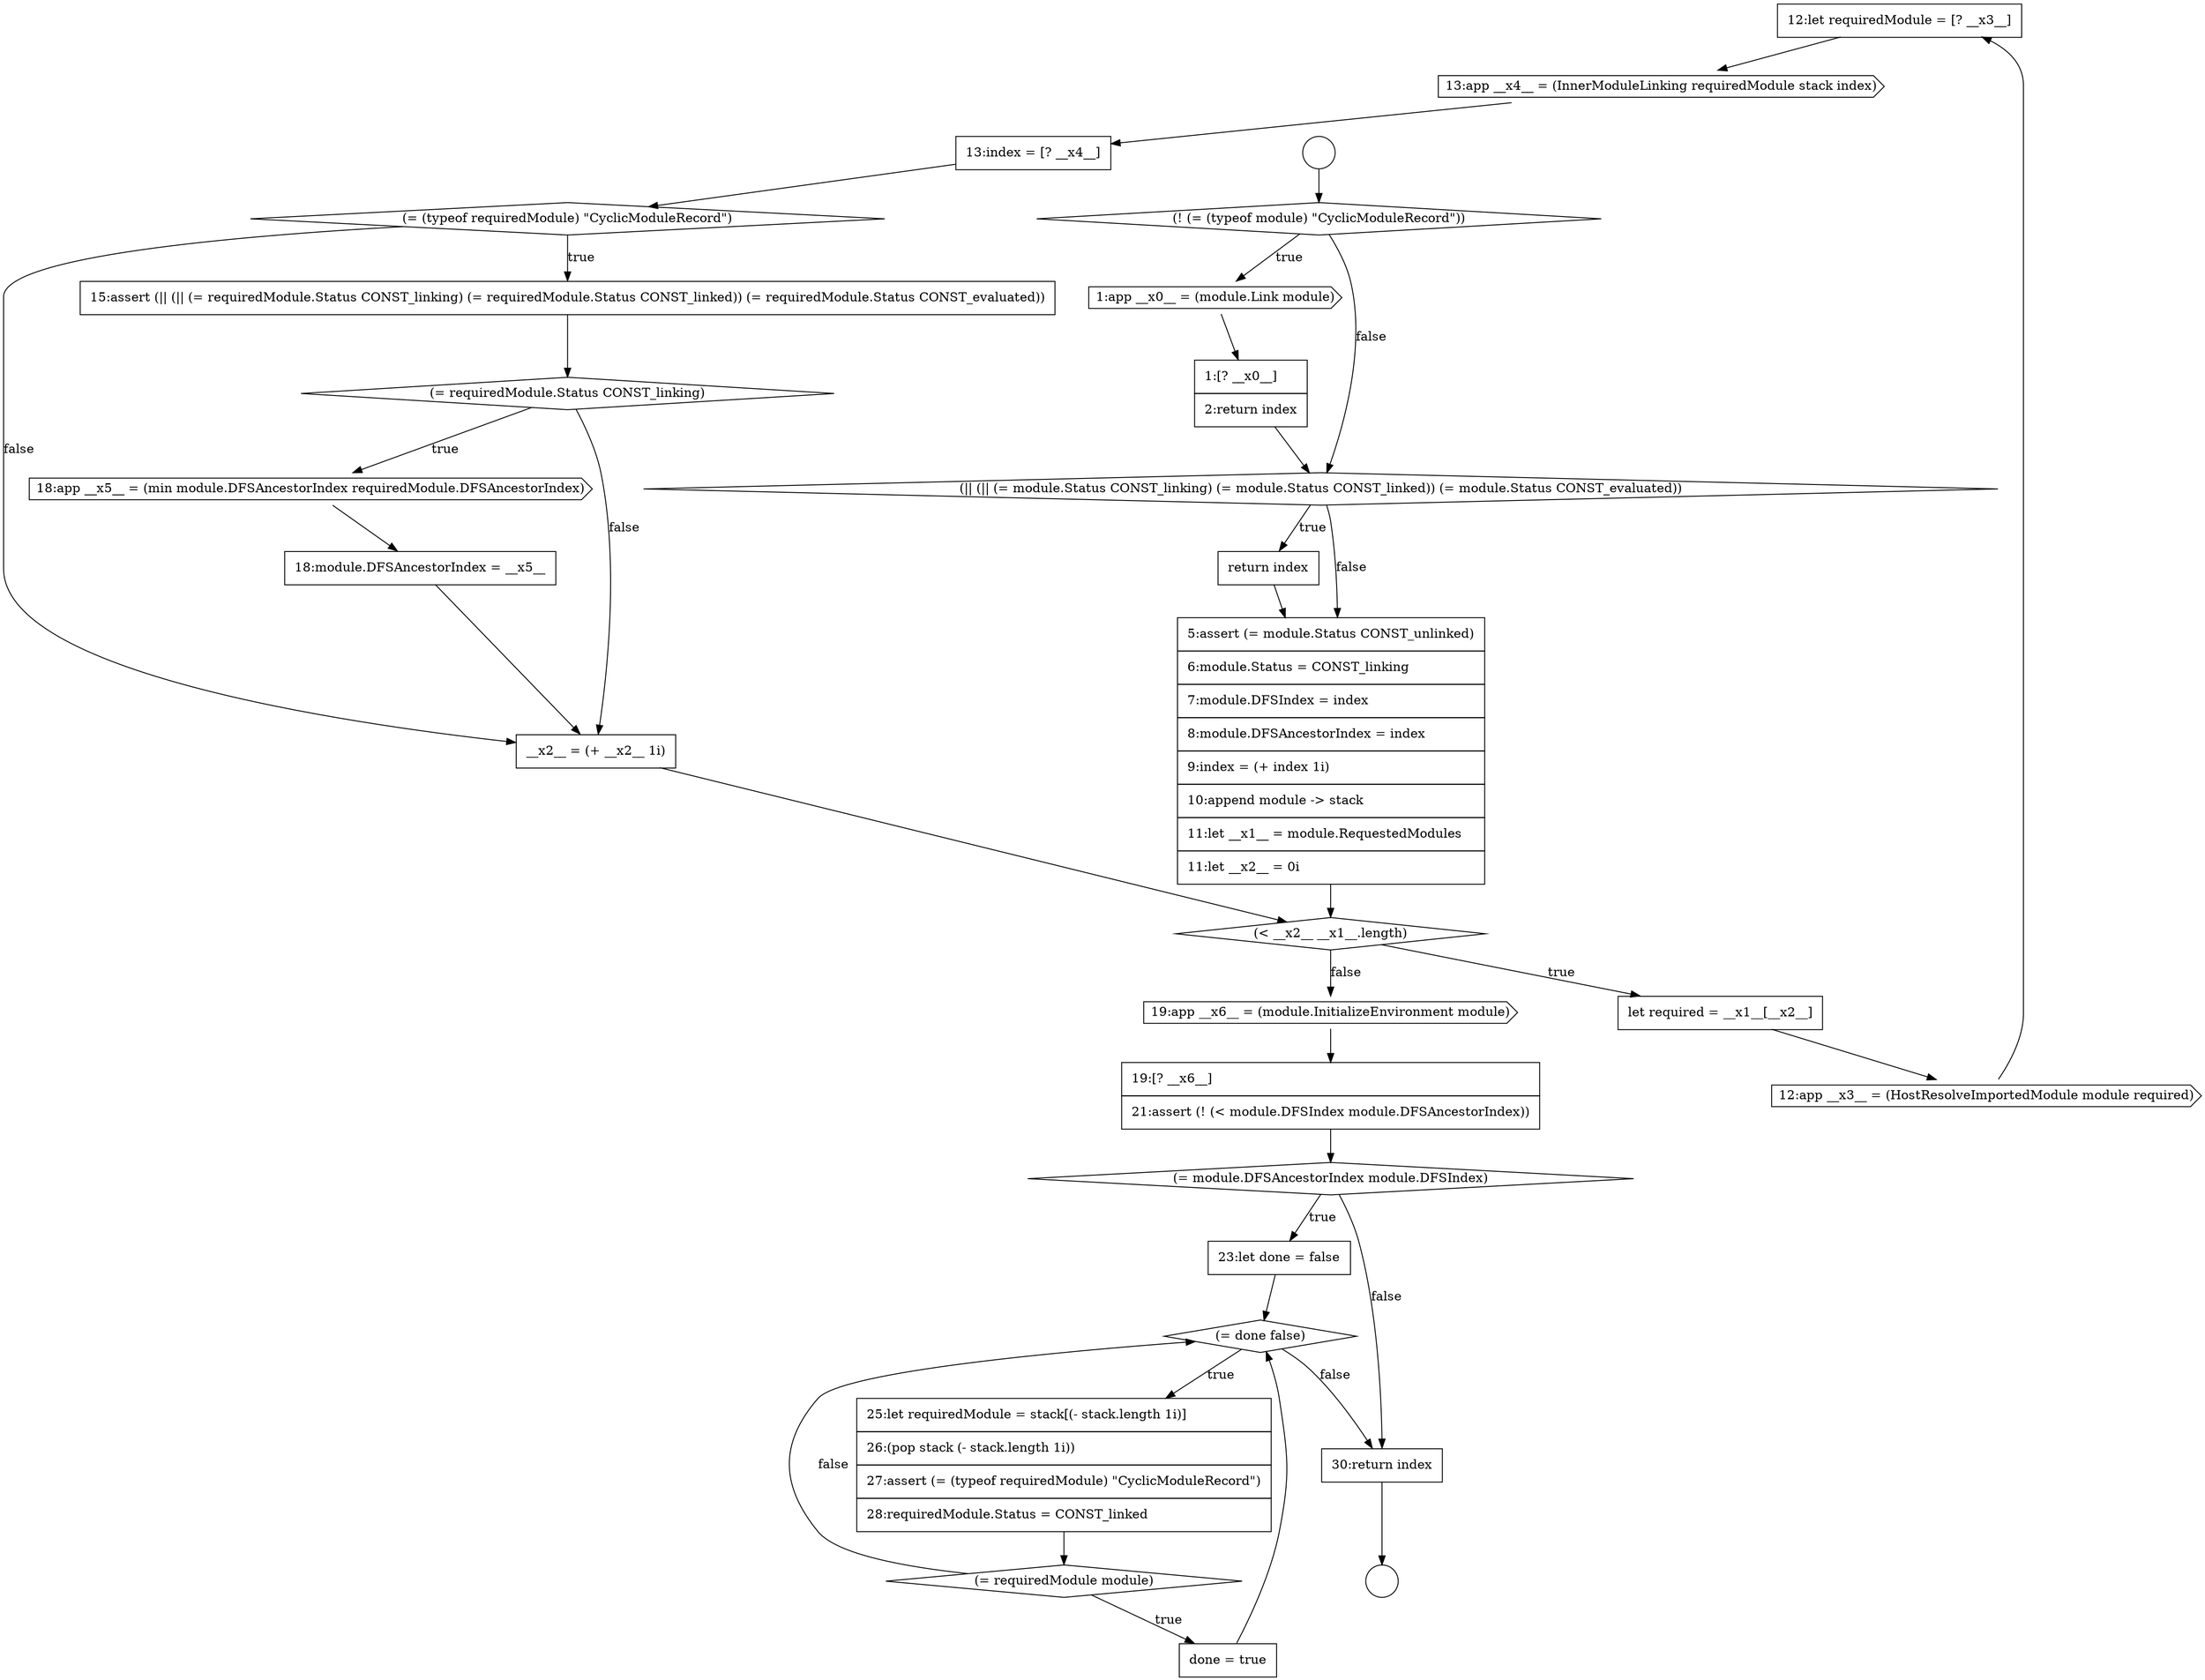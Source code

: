 digraph {
  node11254 [shape=none, margin=0, label=<<font color="black">
    <table border="0" cellborder="1" cellspacing="0" cellpadding="10">
      <tr><td align="left">12:let requiredModule = [? __x3__]</td></tr>
    </table>
  </font>> color="black" fillcolor="white" style=filled]
  node11268 [shape=none, margin=0, label=<<font color="black">
    <table border="0" cellborder="1" cellspacing="0" cellpadding="10">
      <tr><td align="left">25:let requiredModule = stack[(- stack.length 1i)]</td></tr>
      <tr><td align="left">26:(pop stack (- stack.length 1i))</td></tr>
      <tr><td align="left">27:assert (= (typeof requiredModule) &quot;CyclicModuleRecord&quot;)</td></tr>
      <tr><td align="left">28:requiredModule.Status = CONST_linked</td></tr>
    </table>
  </font>> color="black" fillcolor="white" style=filled]
  node11252 [shape=none, margin=0, label=<<font color="black">
    <table border="0" cellborder="1" cellspacing="0" cellpadding="10">
      <tr><td align="left">let required = __x1__[__x2__]</td></tr>
    </table>
  </font>> color="black" fillcolor="white" style=filled]
  node11257 [shape=diamond, label=<<font color="black">(= (typeof requiredModule) &quot;CyclicModuleRecord&quot;)</font>> color="black" fillcolor="white" style=filled]
  node11246 [shape=cds, label=<<font color="black">1:app __x0__ = (module.Link module)</font>> color="black" fillcolor="white" style=filled]
  node11258 [shape=none, margin=0, label=<<font color="black">
    <table border="0" cellborder="1" cellspacing="0" cellpadding="10">
      <tr><td align="left">15:assert (|| (|| (= requiredModule.Status CONST_linking) (= requiredModule.Status CONST_linked)) (= requiredModule.Status CONST_evaluated))</td></tr>
    </table>
  </font>> color="black" fillcolor="white" style=filled]
  node11251 [shape=diamond, label=<<font color="black">(&lt; __x2__ __x1__.length)</font>> color="black" fillcolor="white" style=filled]
  node11256 [shape=none, margin=0, label=<<font color="black">
    <table border="0" cellborder="1" cellspacing="0" cellpadding="10">
      <tr><td align="left">13:index = [? __x4__]</td></tr>
    </table>
  </font>> color="black" fillcolor="white" style=filled]
  node11266 [shape=none, margin=0, label=<<font color="black">
    <table border="0" cellborder="1" cellspacing="0" cellpadding="10">
      <tr><td align="left">23:let done = false</td></tr>
    </table>
  </font>> color="black" fillcolor="white" style=filled]
  node11260 [shape=cds, label=<<font color="black">18:app __x5__ = (min module.DFSAncestorIndex requiredModule.DFSAncestorIndex)</font>> color="black" fillcolor="white" style=filled]
  node11250 [shape=none, margin=0, label=<<font color="black">
    <table border="0" cellborder="1" cellspacing="0" cellpadding="10">
      <tr><td align="left">5:assert (= module.Status CONST_unlinked)</td></tr>
      <tr><td align="left">6:module.Status = CONST_linking</td></tr>
      <tr><td align="left">7:module.DFSIndex = index</td></tr>
      <tr><td align="left">8:module.DFSAncestorIndex = index</td></tr>
      <tr><td align="left">9:index = (+ index 1i)</td></tr>
      <tr><td align="left">10:append module -&gt; stack</td></tr>
      <tr><td align="left">11:let __x1__ = module.RequestedModules</td></tr>
      <tr><td align="left">11:let __x2__ = 0i</td></tr>
    </table>
  </font>> color="black" fillcolor="white" style=filled]
  node11264 [shape=none, margin=0, label=<<font color="black">
    <table border="0" cellborder="1" cellspacing="0" cellpadding="10">
      <tr><td align="left">19:[? __x6__]</td></tr>
      <tr><td align="left">21:assert (! (&lt; module.DFSIndex module.DFSAncestorIndex))</td></tr>
    </table>
  </font>> color="black" fillcolor="white" style=filled]
  node11247 [shape=none, margin=0, label=<<font color="black">
    <table border="0" cellborder="1" cellspacing="0" cellpadding="10">
      <tr><td align="left">1:[? __x0__]</td></tr>
      <tr><td align="left">2:return index</td></tr>
    </table>
  </font>> color="black" fillcolor="white" style=filled]
  node11265 [shape=diamond, label=<<font color="black">(= module.DFSAncestorIndex module.DFSIndex)</font>> color="black" fillcolor="white" style=filled]
  node11270 [shape=none, margin=0, label=<<font color="black">
    <table border="0" cellborder="1" cellspacing="0" cellpadding="10">
      <tr><td align="left">done = true</td></tr>
    </table>
  </font>> color="black" fillcolor="white" style=filled]
  node11253 [shape=cds, label=<<font color="black">12:app __x3__ = (HostResolveImportedModule module required)</font>> color="black" fillcolor="white" style=filled]
  node11255 [shape=cds, label=<<font color="black">13:app __x4__ = (InnerModuleLinking requiredModule stack index)</font>> color="black" fillcolor="white" style=filled]
  node11244 [shape=circle label=" " color="black" fillcolor="white" style=filled]
  node11249 [shape=none, margin=0, label=<<font color="black">
    <table border="0" cellborder="1" cellspacing="0" cellpadding="10">
      <tr><td align="left">return index</td></tr>
    </table>
  </font>> color="black" fillcolor="white" style=filled]
  node11243 [shape=circle label=" " color="black" fillcolor="white" style=filled]
  node11248 [shape=diamond, label=<<font color="black">(|| (|| (= module.Status CONST_linking) (= module.Status CONST_linked)) (= module.Status CONST_evaluated))</font>> color="black" fillcolor="white" style=filled]
  node11269 [shape=diamond, label=<<font color="black">(= requiredModule module)</font>> color="black" fillcolor="white" style=filled]
  node11261 [shape=none, margin=0, label=<<font color="black">
    <table border="0" cellborder="1" cellspacing="0" cellpadding="10">
      <tr><td align="left">18:module.DFSAncestorIndex = __x5__</td></tr>
    </table>
  </font>> color="black" fillcolor="white" style=filled]
  node11262 [shape=none, margin=0, label=<<font color="black">
    <table border="0" cellborder="1" cellspacing="0" cellpadding="10">
      <tr><td align="left">__x2__ = (+ __x2__ 1i)</td></tr>
    </table>
  </font>> color="black" fillcolor="white" style=filled]
  node11245 [shape=diamond, label=<<font color="black">(! (= (typeof module) &quot;CyclicModuleRecord&quot;))</font>> color="black" fillcolor="white" style=filled]
  node11267 [shape=diamond, label=<<font color="black">(= done false)</font>> color="black" fillcolor="white" style=filled]
  node11259 [shape=diamond, label=<<font color="black">(= requiredModule.Status CONST_linking)</font>> color="black" fillcolor="white" style=filled]
  node11271 [shape=none, margin=0, label=<<font color="black">
    <table border="0" cellborder="1" cellspacing="0" cellpadding="10">
      <tr><td align="left">30:return index</td></tr>
    </table>
  </font>> color="black" fillcolor="white" style=filled]
  node11263 [shape=cds, label=<<font color="black">19:app __x6__ = (module.InitializeEnvironment module)</font>> color="black" fillcolor="white" style=filled]
  node11251 -> node11252 [label=<<font color="black">true</font>> color="black"]
  node11251 -> node11263 [label=<<font color="black">false</font>> color="black"]
  node11270 -> node11267 [ color="black"]
  node11266 -> node11267 [ color="black"]
  node11263 -> node11264 [ color="black"]
  node11265 -> node11266 [label=<<font color="black">true</font>> color="black"]
  node11265 -> node11271 [label=<<font color="black">false</font>> color="black"]
  node11254 -> node11255 [ color="black"]
  node11260 -> node11261 [ color="black"]
  node11258 -> node11259 [ color="black"]
  node11269 -> node11270 [label=<<font color="black">true</font>> color="black"]
  node11269 -> node11267 [label=<<font color="black">false</font>> color="black"]
  node11268 -> node11269 [ color="black"]
  node11249 -> node11250 [ color="black"]
  node11259 -> node11260 [label=<<font color="black">true</font>> color="black"]
  node11259 -> node11262 [label=<<font color="black">false</font>> color="black"]
  node11257 -> node11258 [label=<<font color="black">true</font>> color="black"]
  node11257 -> node11262 [label=<<font color="black">false</font>> color="black"]
  node11256 -> node11257 [ color="black"]
  node11261 -> node11262 [ color="black"]
  node11245 -> node11246 [label=<<font color="black">true</font>> color="black"]
  node11245 -> node11248 [label=<<font color="black">false</font>> color="black"]
  node11243 -> node11245 [ color="black"]
  node11255 -> node11256 [ color="black"]
  node11262 -> node11251 [ color="black"]
  node11252 -> node11253 [ color="black"]
  node11267 -> node11268 [label=<<font color="black">true</font>> color="black"]
  node11267 -> node11271 [label=<<font color="black">false</font>> color="black"]
  node11250 -> node11251 [ color="black"]
  node11253 -> node11254 [ color="black"]
  node11264 -> node11265 [ color="black"]
  node11248 -> node11249 [label=<<font color="black">true</font>> color="black"]
  node11248 -> node11250 [label=<<font color="black">false</font>> color="black"]
  node11271 -> node11244 [ color="black"]
  node11247 -> node11248 [ color="black"]
  node11246 -> node11247 [ color="black"]
}
